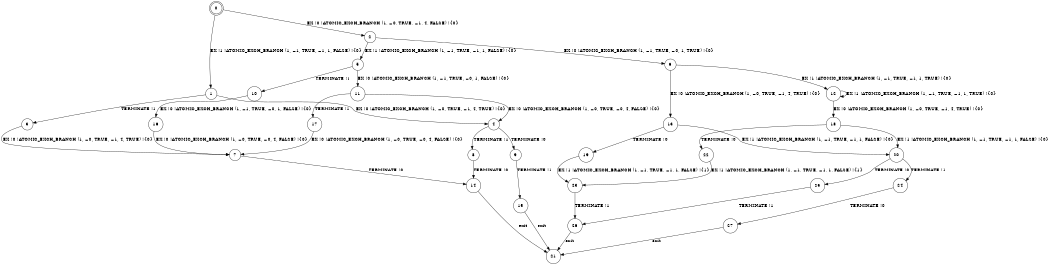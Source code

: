 digraph BCG {
size = "7, 10.5";
center = TRUE;
node [shape = circle];
0 [peripheries = 2];
0 -> 1 [label = "EX !1 !ATOMIC_EXCH_BRANCH (1, +1, TRUE, +1, 1, FALSE) !{0}"];
0 -> 2 [label = "EX !0 !ATOMIC_EXCH_BRANCH (1, +0, TRUE, +1, 4, FALSE) !{0}"];
1 -> 3 [label = "TERMINATE !1"];
1 -> 4 [label = "EX !0 !ATOMIC_EXCH_BRANCH (1, +0, TRUE, +1, 4, TRUE) !{0}"];
2 -> 5 [label = "EX !1 !ATOMIC_EXCH_BRANCH (1, +1, TRUE, +1, 1, FALSE) !{0}"];
2 -> 6 [label = "EX !0 !ATOMIC_EXCH_BRANCH (1, +1, TRUE, +0, 1, TRUE) !{0}"];
3 -> 7 [label = "EX !0 !ATOMIC_EXCH_BRANCH (1, +0, TRUE, +1, 4, TRUE) !{0}"];
4 -> 8 [label = "TERMINATE !1"];
4 -> 9 [label = "TERMINATE !0"];
5 -> 10 [label = "TERMINATE !1"];
5 -> 11 [label = "EX !0 !ATOMIC_EXCH_BRANCH (1, +1, TRUE, +0, 1, FALSE) !{0}"];
6 -> 12 [label = "EX !1 !ATOMIC_EXCH_BRANCH (1, +1, TRUE, +1, 1, TRUE) !{0}"];
6 -> 13 [label = "EX !0 !ATOMIC_EXCH_BRANCH (1, +0, TRUE, +1, 4, TRUE) !{0}"];
7 -> 14 [label = "TERMINATE !0"];
8 -> 14 [label = "TERMINATE !0"];
9 -> 15 [label = "TERMINATE !1"];
10 -> 16 [label = "EX !0 !ATOMIC_EXCH_BRANCH (1, +1, TRUE, +0, 1, FALSE) !{0}"];
11 -> 17 [label = "TERMINATE !1"];
11 -> 4 [label = "EX !0 !ATOMIC_EXCH_BRANCH (1, +0, TRUE, +0, 4, FALSE) !{0}"];
12 -> 12 [label = "EX !1 !ATOMIC_EXCH_BRANCH (1, +1, TRUE, +1, 1, TRUE) !{0}"];
12 -> 18 [label = "EX !0 !ATOMIC_EXCH_BRANCH (1, +0, TRUE, +1, 4, TRUE) !{0}"];
13 -> 19 [label = "TERMINATE !0"];
13 -> 20 [label = "EX !1 !ATOMIC_EXCH_BRANCH (1, +1, TRUE, +1, 1, FALSE) !{0}"];
14 -> 21 [label = "exit"];
15 -> 21 [label = "exit"];
16 -> 7 [label = "EX !0 !ATOMIC_EXCH_BRANCH (1, +0, TRUE, +0, 4, FALSE) !{0}"];
17 -> 7 [label = "EX !0 !ATOMIC_EXCH_BRANCH (1, +0, TRUE, +0, 4, FALSE) !{0}"];
18 -> 22 [label = "TERMINATE !0"];
18 -> 20 [label = "EX !1 !ATOMIC_EXCH_BRANCH (1, +1, TRUE, +1, 1, FALSE) !{0}"];
19 -> 23 [label = "EX !1 !ATOMIC_EXCH_BRANCH (1, +1, TRUE, +1, 1, FALSE) !{1}"];
20 -> 24 [label = "TERMINATE !1"];
20 -> 25 [label = "TERMINATE !0"];
22 -> 23 [label = "EX !1 !ATOMIC_EXCH_BRANCH (1, +1, TRUE, +1, 1, FALSE) !{1}"];
23 -> 26 [label = "TERMINATE !1"];
24 -> 27 [label = "TERMINATE !0"];
25 -> 26 [label = "TERMINATE !1"];
26 -> 21 [label = "exit"];
27 -> 21 [label = "exit"];
}
